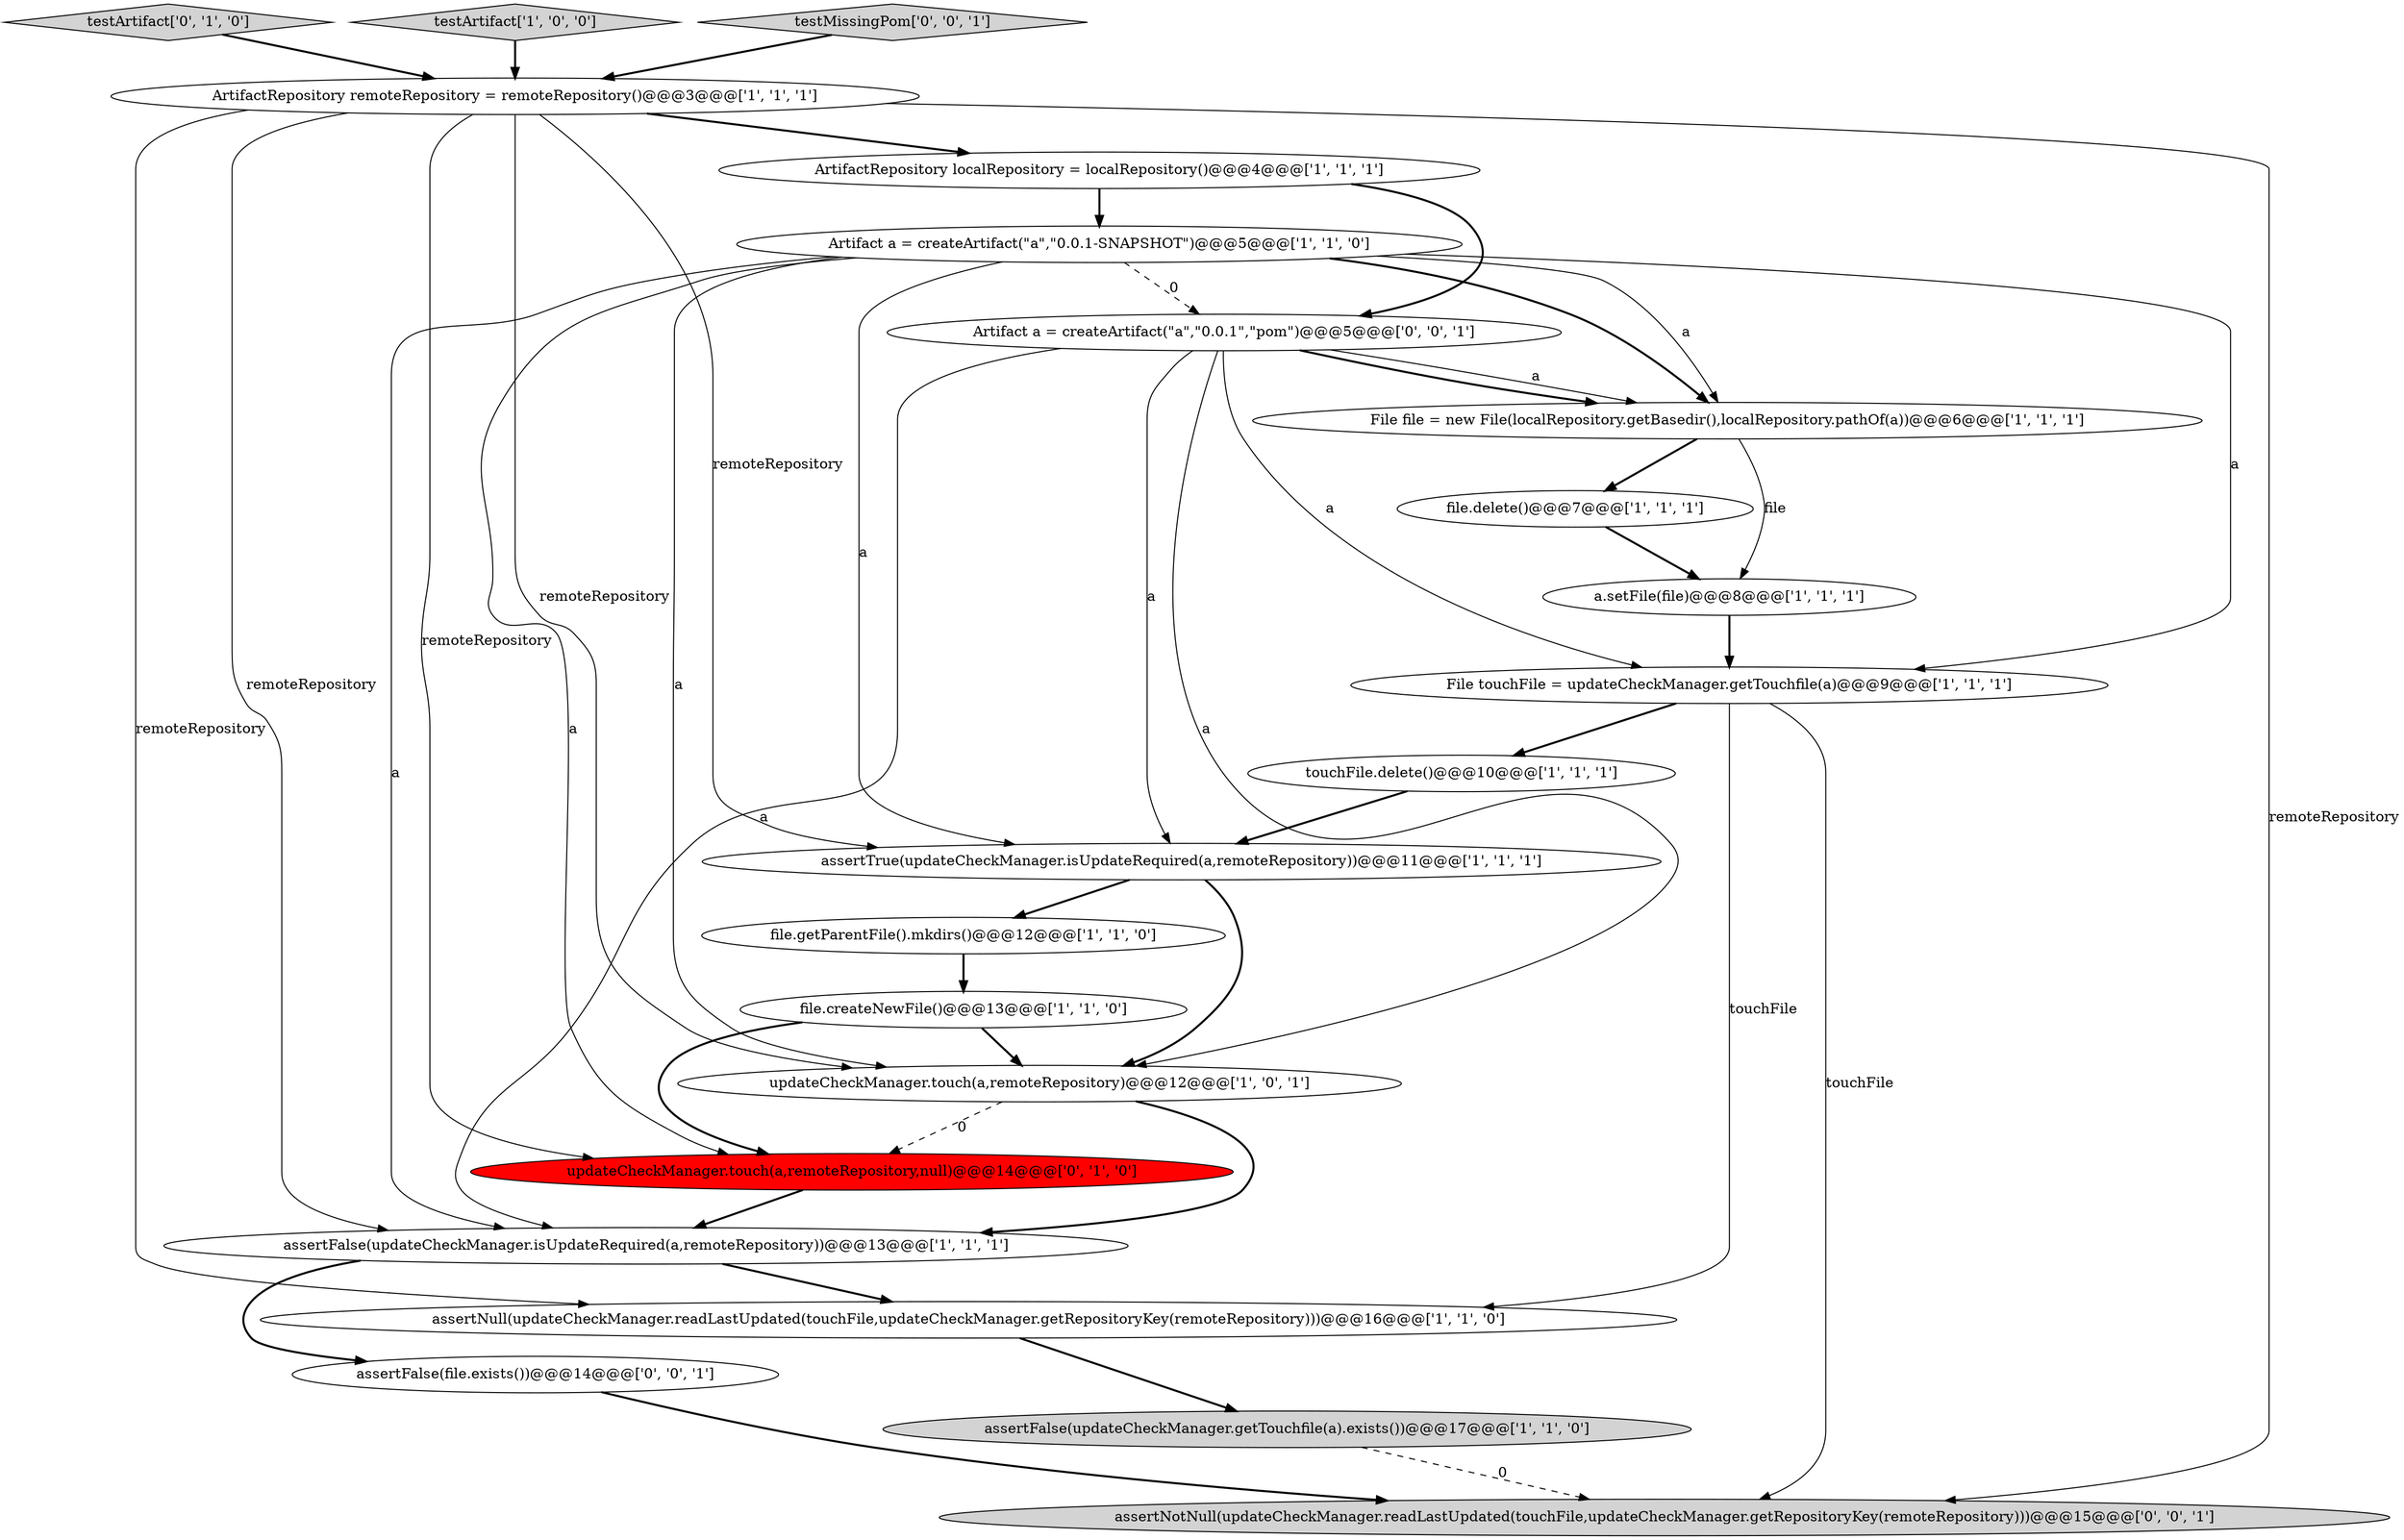 digraph {
8 [style = filled, label = "ArtifactRepository localRepository = localRepository()@@@4@@@['1', '1', '1']", fillcolor = white, shape = ellipse image = "AAA0AAABBB1BBB"];
2 [style = filled, label = "assertNull(updateCheckManager.readLastUpdated(touchFile,updateCheckManager.getRepositoryKey(remoteRepository)))@@@16@@@['1', '1', '0']", fillcolor = white, shape = ellipse image = "AAA0AAABBB1BBB"];
10 [style = filled, label = "assertFalse(updateCheckManager.isUpdateRequired(a,remoteRepository))@@@13@@@['1', '1', '1']", fillcolor = white, shape = ellipse image = "AAA0AAABBB1BBB"];
21 [style = filled, label = "assertNotNull(updateCheckManager.readLastUpdated(touchFile,updateCheckManager.getRepositoryKey(remoteRepository)))@@@15@@@['0', '0', '1']", fillcolor = lightgray, shape = ellipse image = "AAA0AAABBB3BBB"];
13 [style = filled, label = "assertFalse(updateCheckManager.getTouchfile(a).exists())@@@17@@@['1', '1', '0']", fillcolor = lightgray, shape = ellipse image = "AAA0AAABBB1BBB"];
19 [style = filled, label = "assertFalse(file.exists())@@@14@@@['0', '0', '1']", fillcolor = white, shape = ellipse image = "AAA0AAABBB3BBB"];
20 [style = filled, label = "Artifact a = createArtifact(\"a\",\"0.0.1\",\"pom\")@@@5@@@['0', '0', '1']", fillcolor = white, shape = ellipse image = "AAA0AAABBB3BBB"];
17 [style = filled, label = "testArtifact['0', '1', '0']", fillcolor = lightgray, shape = diamond image = "AAA0AAABBB2BBB"];
5 [style = filled, label = "File touchFile = updateCheckManager.getTouchfile(a)@@@9@@@['1', '1', '1']", fillcolor = white, shape = ellipse image = "AAA0AAABBB1BBB"];
9 [style = filled, label = "assertTrue(updateCheckManager.isUpdateRequired(a,remoteRepository))@@@11@@@['1', '1', '1']", fillcolor = white, shape = ellipse image = "AAA0AAABBB1BBB"];
0 [style = filled, label = "testArtifact['1', '0', '0']", fillcolor = lightgray, shape = diamond image = "AAA0AAABBB1BBB"];
11 [style = filled, label = "a.setFile(file)@@@8@@@['1', '1', '1']", fillcolor = white, shape = ellipse image = "AAA0AAABBB1BBB"];
14 [style = filled, label = "file.delete()@@@7@@@['1', '1', '1']", fillcolor = white, shape = ellipse image = "AAA0AAABBB1BBB"];
12 [style = filled, label = "Artifact a = createArtifact(\"a\",\"0.0.1-SNAPSHOT\")@@@5@@@['1', '1', '0']", fillcolor = white, shape = ellipse image = "AAA0AAABBB1BBB"];
16 [style = filled, label = "updateCheckManager.touch(a,remoteRepository,null)@@@14@@@['0', '1', '0']", fillcolor = red, shape = ellipse image = "AAA1AAABBB2BBB"];
18 [style = filled, label = "testMissingPom['0', '0', '1']", fillcolor = lightgray, shape = diamond image = "AAA0AAABBB3BBB"];
6 [style = filled, label = "touchFile.delete()@@@10@@@['1', '1', '1']", fillcolor = white, shape = ellipse image = "AAA0AAABBB1BBB"];
7 [style = filled, label = "file.createNewFile()@@@13@@@['1', '1', '0']", fillcolor = white, shape = ellipse image = "AAA0AAABBB1BBB"];
1 [style = filled, label = "file.getParentFile().mkdirs()@@@12@@@['1', '1', '0']", fillcolor = white, shape = ellipse image = "AAA0AAABBB1BBB"];
3 [style = filled, label = "File file = new File(localRepository.getBasedir(),localRepository.pathOf(a))@@@6@@@['1', '1', '1']", fillcolor = white, shape = ellipse image = "AAA0AAABBB1BBB"];
15 [style = filled, label = "updateCheckManager.touch(a,remoteRepository)@@@12@@@['1', '0', '1']", fillcolor = white, shape = ellipse image = "AAA0AAABBB1BBB"];
4 [style = filled, label = "ArtifactRepository remoteRepository = remoteRepository()@@@3@@@['1', '1', '1']", fillcolor = white, shape = ellipse image = "AAA0AAABBB1BBB"];
15->10 [style = bold, label=""];
15->16 [style = dashed, label="0"];
12->20 [style = dashed, label="0"];
5->21 [style = solid, label="touchFile"];
16->10 [style = bold, label=""];
10->19 [style = bold, label=""];
4->15 [style = solid, label="remoteRepository"];
3->14 [style = bold, label=""];
17->4 [style = bold, label=""];
4->10 [style = solid, label="remoteRepository"];
20->3 [style = bold, label=""];
4->21 [style = solid, label="remoteRepository"];
20->5 [style = solid, label="a"];
1->7 [style = bold, label=""];
12->5 [style = solid, label="a"];
4->16 [style = solid, label="remoteRepository"];
20->9 [style = solid, label="a"];
3->11 [style = solid, label="file"];
2->13 [style = bold, label=""];
11->5 [style = bold, label=""];
4->2 [style = solid, label="remoteRepository"];
8->20 [style = bold, label=""];
13->21 [style = dashed, label="0"];
5->6 [style = bold, label=""];
18->4 [style = bold, label=""];
0->4 [style = bold, label=""];
12->9 [style = solid, label="a"];
9->15 [style = bold, label=""];
20->15 [style = solid, label="a"];
7->16 [style = bold, label=""];
12->10 [style = solid, label="a"];
12->3 [style = solid, label="a"];
4->8 [style = bold, label=""];
7->15 [style = bold, label=""];
12->15 [style = solid, label="a"];
10->2 [style = bold, label=""];
4->9 [style = solid, label="remoteRepository"];
12->3 [style = bold, label=""];
6->9 [style = bold, label=""];
9->1 [style = bold, label=""];
5->2 [style = solid, label="touchFile"];
12->16 [style = solid, label="a"];
20->10 [style = solid, label="a"];
14->11 [style = bold, label=""];
20->3 [style = solid, label="a"];
8->12 [style = bold, label=""];
19->21 [style = bold, label=""];
}
